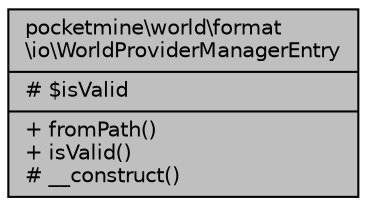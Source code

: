 digraph "pocketmine\world\format\io\WorldProviderManagerEntry"
{
 // INTERACTIVE_SVG=YES
 // LATEX_PDF_SIZE
  edge [fontname="Helvetica",fontsize="10",labelfontname="Helvetica",labelfontsize="10"];
  node [fontname="Helvetica",fontsize="10",shape=record];
  Node1 [label="{pocketmine\\world\\format\l\\io\\WorldProviderManagerEntry\n|# $isValid\l|+ fromPath()\l+ isValid()\l# __construct()\l}",height=0.2,width=0.4,color="black", fillcolor="grey75", style="filled", fontcolor="black",tooltip=" "];
}
